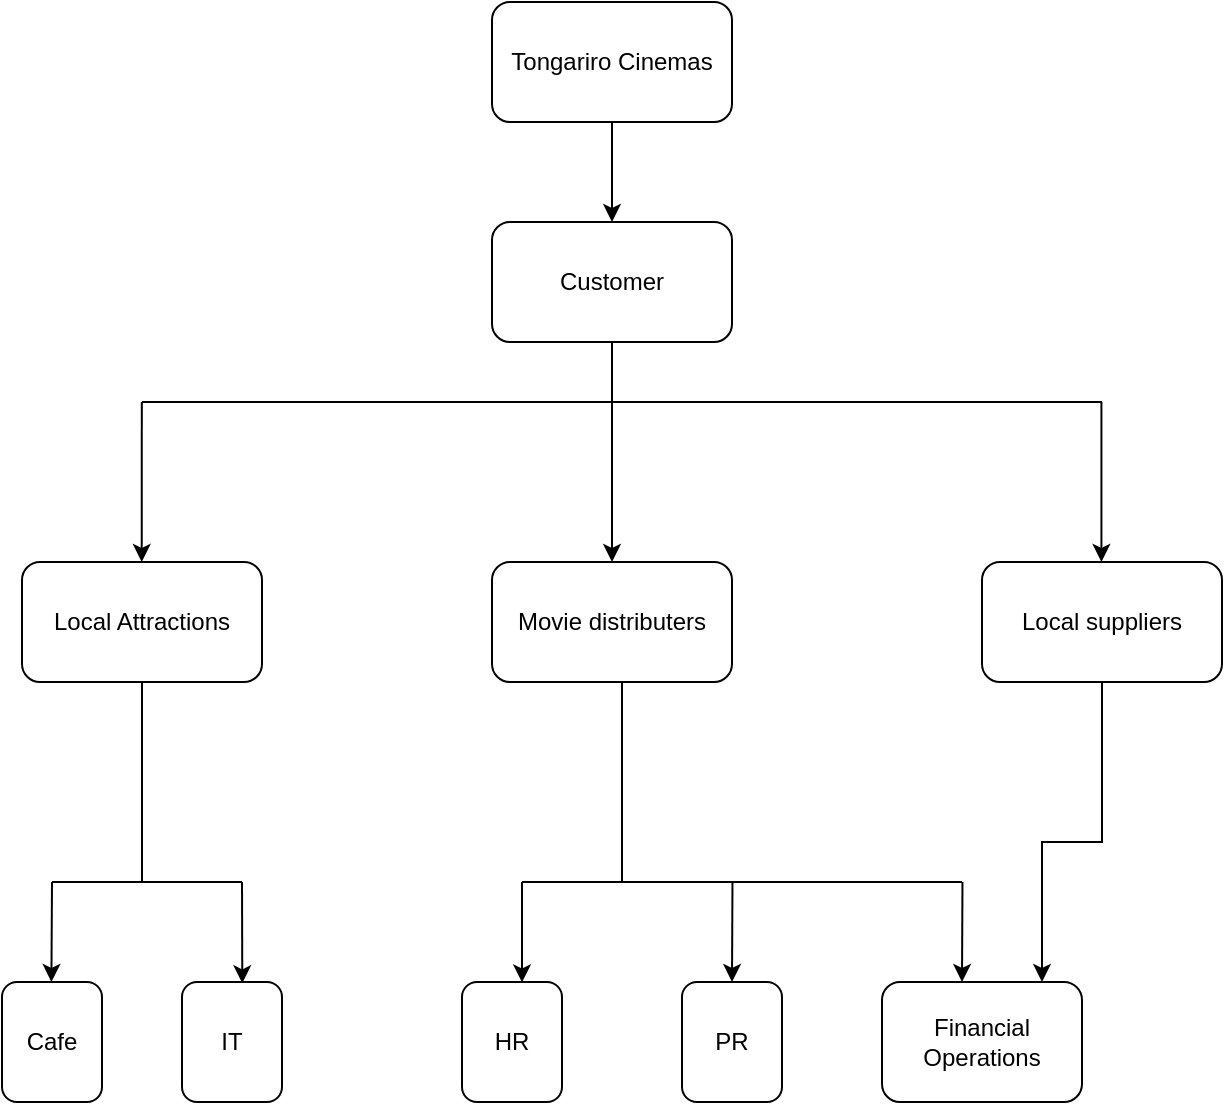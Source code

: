 <mxfile version="24.0.7" type="github">
  <diagram id="R2lEEEUBdFMjLlhIrx00" name="Page-1">
    <mxGraphModel dx="1162" dy="639" grid="1" gridSize="10" guides="1" tooltips="1" connect="1" arrows="1" fold="1" page="1" pageScale="1" pageWidth="850" pageHeight="1100" math="0" shadow="0" extFonts="Permanent Marker^https://fonts.googleapis.com/css?family=Permanent+Marker">
      <root>
        <mxCell id="0" />
        <mxCell id="1" parent="0" />
        <mxCell id="APax-i7QGuhxuxbX6P3B-1" value="Tongariro Cinemas" style="rounded=1;whiteSpace=wrap;html=1;" vertex="1" parent="1">
          <mxGeometry x="365" y="240" width="120" height="60" as="geometry" />
        </mxCell>
        <mxCell id="APax-i7QGuhxuxbX6P3B-2" value="Customer" style="rounded=1;whiteSpace=wrap;html=1;" vertex="1" parent="1">
          <mxGeometry x="365" y="350" width="120" height="60" as="geometry" />
        </mxCell>
        <mxCell id="APax-i7QGuhxuxbX6P3B-3" value="Local Attractions" style="rounded=1;whiteSpace=wrap;html=1;" vertex="1" parent="1">
          <mxGeometry x="130" y="520" width="120" height="60" as="geometry" />
        </mxCell>
        <mxCell id="APax-i7QGuhxuxbX6P3B-4" value="Movie distributers" style="rounded=1;whiteSpace=wrap;html=1;" vertex="1" parent="1">
          <mxGeometry x="365" y="520" width="120" height="60" as="geometry" />
        </mxCell>
        <mxCell id="APax-i7QGuhxuxbX6P3B-5" value="Local suppliers" style="rounded=1;whiteSpace=wrap;html=1;" vertex="1" parent="1">
          <mxGeometry x="610" y="520" width="120" height="60" as="geometry" />
        </mxCell>
        <mxCell id="APax-i7QGuhxuxbX6P3B-6" value="Cafe" style="rounded=1;whiteSpace=wrap;html=1;" vertex="1" parent="1">
          <mxGeometry x="120" y="730" width="50" height="60" as="geometry" />
        </mxCell>
        <mxCell id="APax-i7QGuhxuxbX6P3B-7" value="IT" style="rounded=1;whiteSpace=wrap;html=1;" vertex="1" parent="1">
          <mxGeometry x="210" y="730" width="50" height="60" as="geometry" />
        </mxCell>
        <mxCell id="APax-i7QGuhxuxbX6P3B-8" value="HR&lt;span style=&quot;color: rgba(0, 0, 0, 0); font-family: monospace; font-size: 0px; text-align: start; text-wrap: nowrap;&quot;&gt;%3CmxGraphModel%3E%3Croot%3E%3CmxCell%20id%3D%220%22%2F%3E%3CmxCell%20id%3D%221%22%20parent%3D%220%22%2F%3E%3CmxCell%20id%3D%222%22%20value%3D%22IT%22%20style%3D%22rounded%3D1%3BwhiteSpace%3Dwrap%3Bhtml%3D1%3B%22%20vertex%3D%221%22%20parent%3D%221%22%3E%3CmxGeometry%20x%3D%22200%22%20y%3D%22680%22%20width%3D%2250%22%20height%3D%2260%22%20as%3D%22geometry%22%2F%3E%3C%2FmxCell%3E%3C%2Froot%3E%3C%2FmxGraphModel%3E&lt;/span&gt;" style="rounded=1;whiteSpace=wrap;html=1;" vertex="1" parent="1">
          <mxGeometry x="350" y="730" width="50" height="60" as="geometry" />
        </mxCell>
        <mxCell id="APax-i7QGuhxuxbX6P3B-9" value="PR" style="rounded=1;whiteSpace=wrap;html=1;" vertex="1" parent="1">
          <mxGeometry x="460" y="730" width="50" height="60" as="geometry" />
        </mxCell>
        <mxCell id="APax-i7QGuhxuxbX6P3B-10" value="Financial Operations" style="rounded=1;whiteSpace=wrap;html=1;" vertex="1" parent="1">
          <mxGeometry x="560" y="730" width="100" height="60" as="geometry" />
        </mxCell>
        <mxCell id="APax-i7QGuhxuxbX6P3B-11" value="" style="endArrow=classic;html=1;rounded=0;exitX=0.5;exitY=1;exitDx=0;exitDy=0;entryX=0.5;entryY=0;entryDx=0;entryDy=0;" edge="1" parent="1" source="APax-i7QGuhxuxbX6P3B-1" target="APax-i7QGuhxuxbX6P3B-2">
          <mxGeometry width="50" height="50" relative="1" as="geometry">
            <mxPoint x="400" y="600" as="sourcePoint" />
            <mxPoint x="450" y="550" as="targetPoint" />
          </mxGeometry>
        </mxCell>
        <mxCell id="APax-i7QGuhxuxbX6P3B-12" value="" style="endArrow=none;html=1;rounded=0;entryX=0.5;entryY=1;entryDx=0;entryDy=0;" edge="1" parent="1" target="APax-i7QGuhxuxbX6P3B-2">
          <mxGeometry width="50" height="50" relative="1" as="geometry">
            <mxPoint x="425" y="440" as="sourcePoint" />
            <mxPoint x="440" y="420" as="targetPoint" />
          </mxGeometry>
        </mxCell>
        <mxCell id="APax-i7QGuhxuxbX6P3B-13" value="" style="endArrow=none;html=1;rounded=0;" edge="1" parent="1">
          <mxGeometry width="50" height="50" relative="1" as="geometry">
            <mxPoint x="190" y="440" as="sourcePoint" />
            <mxPoint x="670" y="440" as="targetPoint" />
          </mxGeometry>
        </mxCell>
        <mxCell id="APax-i7QGuhxuxbX6P3B-14" value="" style="endArrow=classic;html=1;rounded=0;entryX=0.583;entryY=0;entryDx=0;entryDy=0;entryPerimeter=0;" edge="1" parent="1">
          <mxGeometry width="50" height="50" relative="1" as="geometry">
            <mxPoint x="189.9" y="440" as="sourcePoint" />
            <mxPoint x="189.86" y="520" as="targetPoint" />
          </mxGeometry>
        </mxCell>
        <mxCell id="APax-i7QGuhxuxbX6P3B-15" value="" style="endArrow=classic;html=1;rounded=0;entryX=0.583;entryY=0;entryDx=0;entryDy=0;entryPerimeter=0;" edge="1" parent="1">
          <mxGeometry width="50" height="50" relative="1" as="geometry">
            <mxPoint x="425" y="440" as="sourcePoint" />
            <mxPoint x="425" y="520" as="targetPoint" />
          </mxGeometry>
        </mxCell>
        <mxCell id="APax-i7QGuhxuxbX6P3B-16" value="" style="endArrow=classic;html=1;rounded=0;entryX=0.583;entryY=0;entryDx=0;entryDy=0;entryPerimeter=0;" edge="1" parent="1">
          <mxGeometry width="50" height="50" relative="1" as="geometry">
            <mxPoint x="669.71" y="440" as="sourcePoint" />
            <mxPoint x="669.71" y="520" as="targetPoint" />
          </mxGeometry>
        </mxCell>
        <mxCell id="APax-i7QGuhxuxbX6P3B-18" value="" style="endArrow=none;html=1;rounded=0;" edge="1" parent="1">
          <mxGeometry width="50" height="50" relative="1" as="geometry">
            <mxPoint x="145" y="680" as="sourcePoint" />
            <mxPoint x="240" y="680" as="targetPoint" />
          </mxGeometry>
        </mxCell>
        <mxCell id="APax-i7QGuhxuxbX6P3B-19" value="" style="endArrow=classic;html=1;rounded=0;entryX=0.583;entryY=0;entryDx=0;entryDy=0;entryPerimeter=0;" edge="1" parent="1">
          <mxGeometry width="50" height="50" relative="1" as="geometry">
            <mxPoint x="145" y="680" as="sourcePoint" />
            <mxPoint x="144.71" y="730" as="targetPoint" />
          </mxGeometry>
        </mxCell>
        <mxCell id="APax-i7QGuhxuxbX6P3B-20" value="" style="endArrow=classic;html=1;rounded=0;entryX=0.603;entryY=0.011;entryDx=0;entryDy=0;entryPerimeter=0;" edge="1" parent="1" target="APax-i7QGuhxuxbX6P3B-7">
          <mxGeometry width="50" height="50" relative="1" as="geometry">
            <mxPoint x="240" y="680" as="sourcePoint" />
            <mxPoint x="244.85" y="730" as="targetPoint" />
          </mxGeometry>
        </mxCell>
        <mxCell id="APax-i7QGuhxuxbX6P3B-21" value="" style="endArrow=classic;html=1;rounded=0;entryX=0.6;entryY=0.003;entryDx=0;entryDy=0;entryPerimeter=0;" edge="1" parent="1" target="APax-i7QGuhxuxbX6P3B-8">
          <mxGeometry width="50" height="50" relative="1" as="geometry">
            <mxPoint x="380" y="680" as="sourcePoint" />
            <mxPoint x="384.76" y="730" as="targetPoint" />
          </mxGeometry>
        </mxCell>
        <mxCell id="APax-i7QGuhxuxbX6P3B-23" value="" style="endArrow=classic;html=1;rounded=0;entryX=0.583;entryY=0;entryDx=0;entryDy=0;entryPerimeter=0;" edge="1" parent="1">
          <mxGeometry width="50" height="50" relative="1" as="geometry">
            <mxPoint x="485.24" y="680" as="sourcePoint" />
            <mxPoint x="485" y="730" as="targetPoint" />
          </mxGeometry>
        </mxCell>
        <mxCell id="APax-i7QGuhxuxbX6P3B-24" value="" style="endArrow=classic;html=1;rounded=0;entryX=0.583;entryY=0;entryDx=0;entryDy=0;entryPerimeter=0;" edge="1" parent="1">
          <mxGeometry width="50" height="50" relative="1" as="geometry">
            <mxPoint x="600.24" y="680" as="sourcePoint" />
            <mxPoint x="600" y="730" as="targetPoint" />
          </mxGeometry>
        </mxCell>
        <mxCell id="APax-i7QGuhxuxbX6P3B-25" value="" style="endArrow=none;html=1;rounded=0;" edge="1" parent="1">
          <mxGeometry width="50" height="50" relative="1" as="geometry">
            <mxPoint x="380" y="680" as="sourcePoint" />
            <mxPoint x="600" y="680" as="targetPoint" />
          </mxGeometry>
        </mxCell>
        <mxCell id="APax-i7QGuhxuxbX6P3B-26" value="" style="endArrow=none;html=1;rounded=0;entryX=0.5;entryY=1;entryDx=0;entryDy=0;" edge="1" parent="1" target="APax-i7QGuhxuxbX6P3B-3">
          <mxGeometry width="50" height="50" relative="1" as="geometry">
            <mxPoint x="190" y="680" as="sourcePoint" />
            <mxPoint x="250" y="620" as="targetPoint" />
          </mxGeometry>
        </mxCell>
        <mxCell id="APax-i7QGuhxuxbX6P3B-27" value="" style="endArrow=none;html=1;rounded=0;entryX=0.5;entryY=1;entryDx=0;entryDy=0;" edge="1" parent="1">
          <mxGeometry width="50" height="50" relative="1" as="geometry">
            <mxPoint x="430" y="680" as="sourcePoint" />
            <mxPoint x="430" y="580" as="targetPoint" />
          </mxGeometry>
        </mxCell>
        <mxCell id="APax-i7QGuhxuxbX6P3B-28" value="" style="endArrow=classic;html=1;rounded=0;entryX=0.583;entryY=0;entryDx=0;entryDy=0;entryPerimeter=0;exitX=0.5;exitY=1;exitDx=0;exitDy=0;" edge="1" parent="1" source="APax-i7QGuhxuxbX6P3B-5">
          <mxGeometry width="50" height="50" relative="1" as="geometry">
            <mxPoint x="640.24" y="680" as="sourcePoint" />
            <mxPoint x="640" y="730" as="targetPoint" />
            <Array as="points">
              <mxPoint x="670" y="660" />
              <mxPoint x="640" y="660" />
            </Array>
          </mxGeometry>
        </mxCell>
      </root>
    </mxGraphModel>
  </diagram>
</mxfile>
